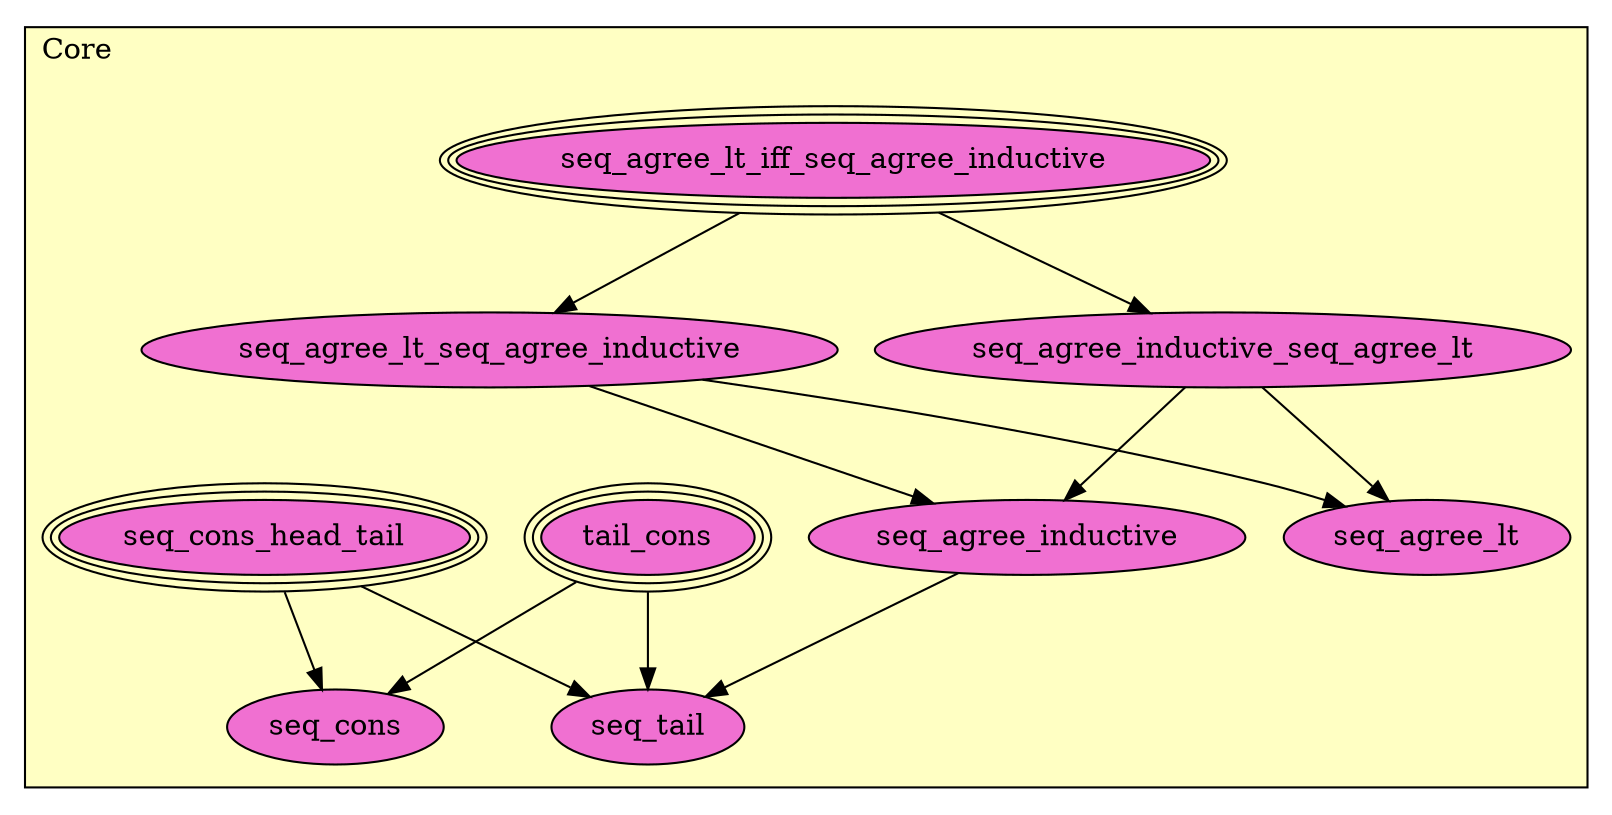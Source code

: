 digraph HoTT_Spaces_NatSeq_Core {
  graph [ratio=0.5]
  node [style=filled]
Core_seq_agree_lt_iff_seq_agree_inductive [label="seq_agree_lt_iff_seq_agree_inductive", URL=<Core.html#seq_agree_lt_iff_seq_agree_inductive>, peripheries=3, fillcolor="#F070D1"] ;
Core_seq_agree_lt_seq_agree_inductive [label="seq_agree_lt_seq_agree_inductive", URL=<Core.html#seq_agree_lt_seq_agree_inductive>, fillcolor="#F070D1"] ;
Core_seq_agree_inductive_seq_agree_lt [label="seq_agree_inductive_seq_agree_lt", URL=<Core.html#seq_agree_inductive_seq_agree_lt>, fillcolor="#F070D1"] ;
Core_seq_agree_inductive [label="seq_agree_inductive", URL=<Core.html#seq_agree_inductive>, fillcolor="#F070D1"] ;
Core_seq_agree_lt [label="seq_agree_lt", URL=<Core.html#seq_agree_lt>, fillcolor="#F070D1"] ;
Core_tail_cons [label="tail_cons", URL=<Core.html#tail_cons>, peripheries=3, fillcolor="#F070D1"] ;
Core_seq_cons_head_tail [label="seq_cons_head_tail", URL=<Core.html#seq_cons_head_tail>, peripheries=3, fillcolor="#F070D1"] ;
Core_seq_cons [label="seq_cons", URL=<Core.html#seq_cons>, fillcolor="#F070D1"] ;
Core_seq_tail [label="seq_tail", URL=<Core.html#seq_tail>, fillcolor="#F070D1"] ;
  Core_seq_agree_lt_iff_seq_agree_inductive -> Core_seq_agree_lt_seq_agree_inductive [] ;
  Core_seq_agree_lt_iff_seq_agree_inductive -> Core_seq_agree_inductive_seq_agree_lt [] ;
  Core_seq_agree_lt_seq_agree_inductive -> Core_seq_agree_inductive [] ;
  Core_seq_agree_lt_seq_agree_inductive -> Core_seq_agree_lt [] ;
  Core_seq_agree_inductive_seq_agree_lt -> Core_seq_agree_inductive [] ;
  Core_seq_agree_inductive_seq_agree_lt -> Core_seq_agree_lt [] ;
  Core_seq_agree_inductive -> Core_seq_tail [] ;
  Core_tail_cons -> Core_seq_cons [] ;
  Core_tail_cons -> Core_seq_tail [] ;
  Core_seq_cons_head_tail -> Core_seq_cons [] ;
  Core_seq_cons_head_tail -> Core_seq_tail [] ;
subgraph cluster_Core { label="Core"; fillcolor="#FFFFC3"; labeljust=l; style=filled 
Core_seq_tail; Core_seq_cons; Core_seq_cons_head_tail; Core_tail_cons; Core_seq_agree_lt; Core_seq_agree_inductive; Core_seq_agree_inductive_seq_agree_lt; Core_seq_agree_lt_seq_agree_inductive; Core_seq_agree_lt_iff_seq_agree_inductive; };
} /* END */
